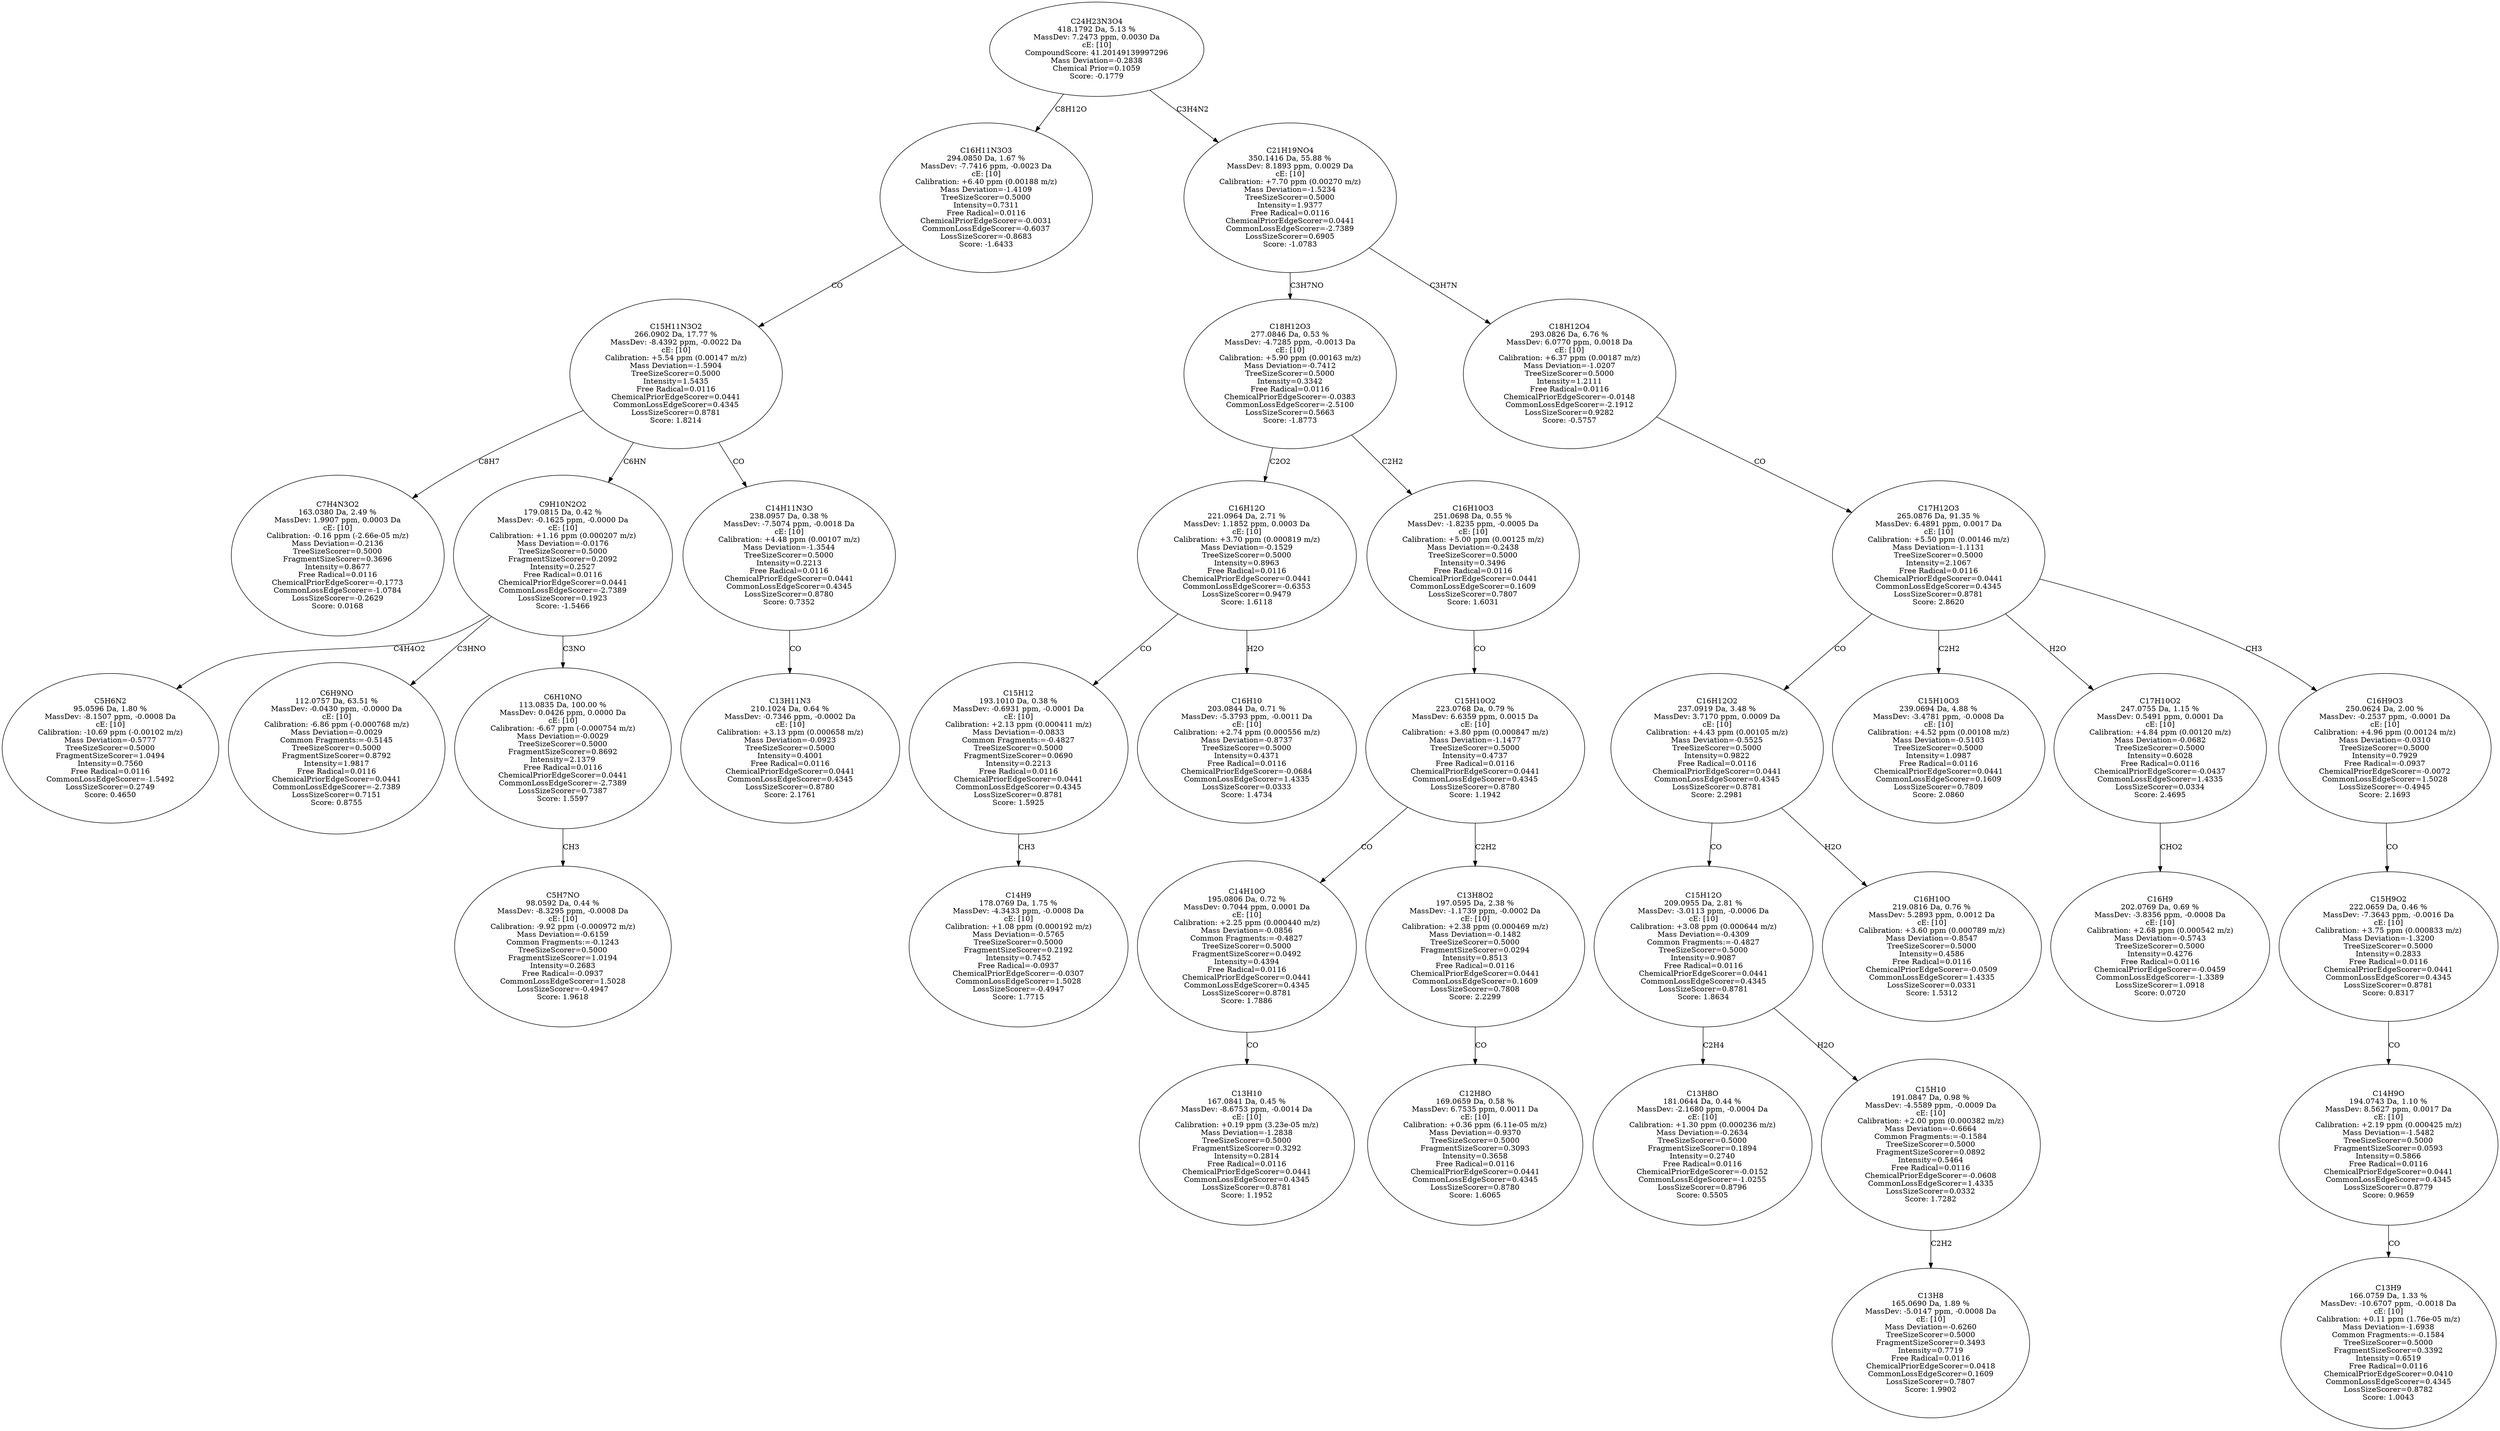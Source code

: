 strict digraph {
v1 [label="C7H4N3O2\n163.0380 Da, 2.49 %\nMassDev: 1.9907 ppm, 0.0003 Da\ncE: [10]\nCalibration: -0.16 ppm (-2.66e-05 m/z)\nMass Deviation=-0.2136\nTreeSizeScorer=0.5000\nFragmentSizeScorer=0.3696\nIntensity=0.8677\nFree Radical=0.0116\nChemicalPriorEdgeScorer=-0.1773\nCommonLossEdgeScorer=-1.0784\nLossSizeScorer=-0.2629\nScore: 0.0168"];
v2 [label="C5H6N2\n95.0596 Da, 1.80 %\nMassDev: -8.1507 ppm, -0.0008 Da\ncE: [10]\nCalibration: -10.69 ppm (-0.00102 m/z)\nMass Deviation=-0.5777\nTreeSizeScorer=0.5000\nFragmentSizeScorer=1.0494\nIntensity=0.7560\nFree Radical=0.0116\nCommonLossEdgeScorer=-1.5492\nLossSizeScorer=0.2749\nScore: 0.4650"];
v3 [label="C6H9NO\n112.0757 Da, 63.51 %\nMassDev: -0.0430 ppm, -0.0000 Da\ncE: [10]\nCalibration: -6.86 ppm (-0.000768 m/z)\nMass Deviation=-0.0029\nCommon Fragments:=-0.5145\nTreeSizeScorer=0.5000\nFragmentSizeScorer=0.8792\nIntensity=1.9817\nFree Radical=0.0116\nChemicalPriorEdgeScorer=0.0441\nCommonLossEdgeScorer=-2.7389\nLossSizeScorer=0.7151\nScore: 0.8755"];
v4 [label="C5H7NO\n98.0592 Da, 0.44 %\nMassDev: -8.3295 ppm, -0.0008 Da\ncE: [10]\nCalibration: -9.92 ppm (-0.000972 m/z)\nMass Deviation=-0.6159\nCommon Fragments:=-0.1243\nTreeSizeScorer=0.5000\nFragmentSizeScorer=1.0194\nIntensity=0.2683\nFree Radical=-0.0937\nCommonLossEdgeScorer=1.5028\nLossSizeScorer=-0.4947\nScore: 1.9618"];
v5 [label="C6H10NO\n113.0835 Da, 100.00 %\nMassDev: 0.0426 ppm, 0.0000 Da\ncE: [10]\nCalibration: -6.67 ppm (-0.000754 m/z)\nMass Deviation=-0.0029\nTreeSizeScorer=0.5000\nFragmentSizeScorer=0.8692\nIntensity=2.1379\nFree Radical=0.0116\nChemicalPriorEdgeScorer=0.0441\nCommonLossEdgeScorer=-2.7389\nLossSizeScorer=0.7387\nScore: 1.5597"];
v6 [label="C9H10N2O2\n179.0815 Da, 0.42 %\nMassDev: -0.1625 ppm, -0.0000 Da\ncE: [10]\nCalibration: +1.16 ppm (0.000207 m/z)\nMass Deviation=-0.0176\nTreeSizeScorer=0.5000\nFragmentSizeScorer=0.2092\nIntensity=0.2527\nFree Radical=0.0116\nChemicalPriorEdgeScorer=0.0441\nCommonLossEdgeScorer=-2.7389\nLossSizeScorer=0.1923\nScore: -1.5466"];
v7 [label="C13H11N3\n210.1024 Da, 0.64 %\nMassDev: -0.7346 ppm, -0.0002 Da\ncE: [10]\nCalibration: +3.13 ppm (0.000658 m/z)\nMass Deviation=-0.0923\nTreeSizeScorer=0.5000\nIntensity=0.4001\nFree Radical=0.0116\nChemicalPriorEdgeScorer=0.0441\nCommonLossEdgeScorer=0.4345\nLossSizeScorer=0.8780\nScore: 2.1761"];
v8 [label="C14H11N3O\n238.0957 Da, 0.38 %\nMassDev: -7.5074 ppm, -0.0018 Da\ncE: [10]\nCalibration: +4.48 ppm (0.00107 m/z)\nMass Deviation=-1.3544\nTreeSizeScorer=0.5000\nIntensity=0.2213\nFree Radical=0.0116\nChemicalPriorEdgeScorer=0.0441\nCommonLossEdgeScorer=0.4345\nLossSizeScorer=0.8780\nScore: 0.7352"];
v9 [label="C15H11N3O2\n266.0902 Da, 17.77 %\nMassDev: -8.4392 ppm, -0.0022 Da\ncE: [10]\nCalibration: +5.54 ppm (0.00147 m/z)\nMass Deviation=-1.5904\nTreeSizeScorer=0.5000\nIntensity=1.5435\nFree Radical=0.0116\nChemicalPriorEdgeScorer=0.0441\nCommonLossEdgeScorer=0.4345\nLossSizeScorer=0.8781\nScore: 1.8214"];
v10 [label="C16H11N3O3\n294.0850 Da, 1.67 %\nMassDev: -7.7416 ppm, -0.0023 Da\ncE: [10]\nCalibration: +6.40 ppm (0.00188 m/z)\nMass Deviation=-1.4109\nTreeSizeScorer=0.5000\nIntensity=0.7311\nFree Radical=0.0116\nChemicalPriorEdgeScorer=-0.0031\nCommonLossEdgeScorer=-0.6037\nLossSizeScorer=-0.8683\nScore: -1.6433"];
v11 [label="C14H9\n178.0769 Da, 1.75 %\nMassDev: -4.3433 ppm, -0.0008 Da\ncE: [10]\nCalibration: +1.08 ppm (0.000192 m/z)\nMass Deviation=-0.5765\nTreeSizeScorer=0.5000\nFragmentSizeScorer=0.2192\nIntensity=0.7452\nFree Radical=-0.0937\nChemicalPriorEdgeScorer=-0.0307\nCommonLossEdgeScorer=1.5028\nLossSizeScorer=-0.4947\nScore: 1.7715"];
v12 [label="C15H12\n193.1010 Da, 0.38 %\nMassDev: -0.6931 ppm, -0.0001 Da\ncE: [10]\nCalibration: +2.13 ppm (0.000411 m/z)\nMass Deviation=-0.0833\nCommon Fragments:=-0.4827\nTreeSizeScorer=0.5000\nFragmentSizeScorer=0.0690\nIntensity=0.2213\nFree Radical=0.0116\nChemicalPriorEdgeScorer=0.0441\nCommonLossEdgeScorer=0.4345\nLossSizeScorer=0.8781\nScore: 1.5925"];
v13 [label="C16H10\n203.0844 Da, 0.71 %\nMassDev: -5.3793 ppm, -0.0011 Da\ncE: [10]\nCalibration: +2.74 ppm (0.000556 m/z)\nMass Deviation=-0.8737\nTreeSizeScorer=0.5000\nIntensity=0.4371\nFree Radical=0.0116\nChemicalPriorEdgeScorer=-0.0684\nCommonLossEdgeScorer=1.4335\nLossSizeScorer=0.0333\nScore: 1.4734"];
v14 [label="C16H12O\n221.0964 Da, 2.71 %\nMassDev: 1.1852 ppm, 0.0003 Da\ncE: [10]\nCalibration: +3.70 ppm (0.000819 m/z)\nMass Deviation=-0.1529\nTreeSizeScorer=0.5000\nIntensity=0.8963\nFree Radical=0.0116\nChemicalPriorEdgeScorer=0.0441\nCommonLossEdgeScorer=-0.6353\nLossSizeScorer=0.9479\nScore: 1.6118"];
v15 [label="C13H10\n167.0841 Da, 0.45 %\nMassDev: -8.6753 ppm, -0.0014 Da\ncE: [10]\nCalibration: +0.19 ppm (3.23e-05 m/z)\nMass Deviation=-1.2838\nTreeSizeScorer=0.5000\nFragmentSizeScorer=0.3292\nIntensity=0.2814\nFree Radical=0.0116\nChemicalPriorEdgeScorer=0.0441\nCommonLossEdgeScorer=0.4345\nLossSizeScorer=0.8781\nScore: 1.1952"];
v16 [label="C14H10O\n195.0806 Da, 0.72 %\nMassDev: 0.7044 ppm, 0.0001 Da\ncE: [10]\nCalibration: +2.25 ppm (0.000440 m/z)\nMass Deviation=-0.0856\nCommon Fragments:=-0.4827\nTreeSizeScorer=0.5000\nFragmentSizeScorer=0.0492\nIntensity=0.4394\nFree Radical=0.0116\nChemicalPriorEdgeScorer=0.0441\nCommonLossEdgeScorer=0.4345\nLossSizeScorer=0.8781\nScore: 1.7886"];
v17 [label="C12H8O\n169.0659 Da, 0.58 %\nMassDev: 6.7535 ppm, 0.0011 Da\ncE: [10]\nCalibration: +0.36 ppm (6.11e-05 m/z)\nMass Deviation=-0.9370\nTreeSizeScorer=0.5000\nFragmentSizeScorer=0.3093\nIntensity=0.3658\nFree Radical=0.0116\nChemicalPriorEdgeScorer=0.0441\nCommonLossEdgeScorer=0.4345\nLossSizeScorer=0.8780\nScore: 1.6065"];
v18 [label="C13H8O2\n197.0595 Da, 2.38 %\nMassDev: -1.1739 ppm, -0.0002 Da\ncE: [10]\nCalibration: +2.38 ppm (0.000469 m/z)\nMass Deviation=-0.1482\nTreeSizeScorer=0.5000\nFragmentSizeScorer=0.0294\nIntensity=0.8513\nFree Radical=0.0116\nChemicalPriorEdgeScorer=0.0441\nCommonLossEdgeScorer=0.1609\nLossSizeScorer=0.7808\nScore: 2.2299"];
v19 [label="C15H10O2\n223.0768 Da, 0.79 %\nMassDev: 6.6359 ppm, 0.0015 Da\ncE: [10]\nCalibration: +3.80 ppm (0.000847 m/z)\nMass Deviation=-1.1477\nTreeSizeScorer=0.5000\nIntensity=0.4737\nFree Radical=0.0116\nChemicalPriorEdgeScorer=0.0441\nCommonLossEdgeScorer=0.4345\nLossSizeScorer=0.8780\nScore: 1.1942"];
v20 [label="C16H10O3\n251.0698 Da, 0.55 %\nMassDev: -1.8235 ppm, -0.0005 Da\ncE: [10]\nCalibration: +5.00 ppm (0.00125 m/z)\nMass Deviation=-0.2438\nTreeSizeScorer=0.5000\nIntensity=0.3496\nFree Radical=0.0116\nChemicalPriorEdgeScorer=0.0441\nCommonLossEdgeScorer=0.1609\nLossSizeScorer=0.7807\nScore: 1.6031"];
v21 [label="C18H12O3\n277.0846 Da, 0.53 %\nMassDev: -4.7285 ppm, -0.0013 Da\ncE: [10]\nCalibration: +5.90 ppm (0.00163 m/z)\nMass Deviation=-0.7412\nTreeSizeScorer=0.5000\nIntensity=0.3342\nFree Radical=0.0116\nChemicalPriorEdgeScorer=-0.0383\nCommonLossEdgeScorer=-2.5100\nLossSizeScorer=0.5663\nScore: -1.8773"];
v22 [label="C13H8O\n181.0644 Da, 0.44 %\nMassDev: -2.1680 ppm, -0.0004 Da\ncE: [10]\nCalibration: +1.30 ppm (0.000236 m/z)\nMass Deviation=-0.2634\nTreeSizeScorer=0.5000\nFragmentSizeScorer=0.1894\nIntensity=0.2740\nFree Radical=0.0116\nChemicalPriorEdgeScorer=-0.0152\nCommonLossEdgeScorer=-1.0255\nLossSizeScorer=0.8796\nScore: 0.5505"];
v23 [label="C13H8\n165.0690 Da, 1.89 %\nMassDev: -5.0147 ppm, -0.0008 Da\ncE: [10]\nMass Deviation=-0.6260\nTreeSizeScorer=0.5000\nFragmentSizeScorer=0.3493\nIntensity=0.7719\nFree Radical=0.0116\nChemicalPriorEdgeScorer=0.0418\nCommonLossEdgeScorer=0.1609\nLossSizeScorer=0.7807\nScore: 1.9902"];
v24 [label="C15H10\n191.0847 Da, 0.98 %\nMassDev: -4.5589 ppm, -0.0009 Da\ncE: [10]\nCalibration: +2.00 ppm (0.000382 m/z)\nMass Deviation=-0.6664\nCommon Fragments:=-0.1584\nTreeSizeScorer=0.5000\nFragmentSizeScorer=0.0892\nIntensity=0.5464\nFree Radical=0.0116\nChemicalPriorEdgeScorer=-0.0608\nCommonLossEdgeScorer=1.4335\nLossSizeScorer=0.0332\nScore: 1.7282"];
v25 [label="C15H12O\n209.0955 Da, 2.81 %\nMassDev: -3.0113 ppm, -0.0006 Da\ncE: [10]\nCalibration: +3.08 ppm (0.000644 m/z)\nMass Deviation=-0.4309\nCommon Fragments:=-0.4827\nTreeSizeScorer=0.5000\nIntensity=0.9087\nFree Radical=0.0116\nChemicalPriorEdgeScorer=0.0441\nCommonLossEdgeScorer=0.4345\nLossSizeScorer=0.8781\nScore: 1.8634"];
v26 [label="C16H10O\n219.0816 Da, 0.76 %\nMassDev: 5.2893 ppm, 0.0012 Da\ncE: [10]\nCalibration: +3.60 ppm (0.000789 m/z)\nMass Deviation=-0.8547\nTreeSizeScorer=0.5000\nIntensity=0.4586\nFree Radical=0.0116\nChemicalPriorEdgeScorer=-0.0509\nCommonLossEdgeScorer=1.4335\nLossSizeScorer=0.0331\nScore: 1.5312"];
v27 [label="C16H12O2\n237.0919 Da, 3.48 %\nMassDev: 3.7170 ppm, 0.0009 Da\ncE: [10]\nCalibration: +4.43 ppm (0.00105 m/z)\nMass Deviation=-0.5525\nTreeSizeScorer=0.5000\nIntensity=0.9822\nFree Radical=0.0116\nChemicalPriorEdgeScorer=0.0441\nCommonLossEdgeScorer=0.4345\nLossSizeScorer=0.8781\nScore: 2.2981"];
v28 [label="C15H10O3\n239.0694 Da, 4.88 %\nMassDev: -3.4781 ppm, -0.0008 Da\ncE: [10]\nCalibration: +4.52 ppm (0.00108 m/z)\nMass Deviation=-0.5103\nTreeSizeScorer=0.5000\nIntensity=1.0987\nFree Radical=0.0116\nChemicalPriorEdgeScorer=0.0441\nCommonLossEdgeScorer=0.1609\nLossSizeScorer=0.7809\nScore: 2.0860"];
v29 [label="C16H9\n202.0769 Da, 0.69 %\nMassDev: -3.8356 ppm, -0.0008 Da\ncE: [10]\nCalibration: +2.68 ppm (0.000542 m/z)\nMass Deviation=-0.5743\nTreeSizeScorer=0.5000\nIntensity=0.4276\nFree Radical=0.0116\nChemicalPriorEdgeScorer=-0.0459\nCommonLossEdgeScorer=-1.3389\nLossSizeScorer=1.0918\nScore: 0.0720"];
v30 [label="C17H10O2\n247.0755 Da, 1.15 %\nMassDev: 0.5491 ppm, 0.0001 Da\ncE: [10]\nCalibration: +4.84 ppm (0.00120 m/z)\nMass Deviation=-0.0682\nTreeSizeScorer=0.5000\nIntensity=0.6028\nFree Radical=0.0116\nChemicalPriorEdgeScorer=-0.0437\nCommonLossEdgeScorer=1.4335\nLossSizeScorer=0.0334\nScore: 2.4695"];
v31 [label="C13H9\n166.0759 Da, 1.33 %\nMassDev: -10.6707 ppm, -0.0018 Da\ncE: [10]\nCalibration: +0.11 ppm (1.76e-05 m/z)\nMass Deviation=-1.6938\nCommon Fragments:=-0.1584\nTreeSizeScorer=0.5000\nFragmentSizeScorer=0.3392\nIntensity=0.6519\nFree Radical=0.0116\nChemicalPriorEdgeScorer=0.0410\nCommonLossEdgeScorer=0.4345\nLossSizeScorer=0.8782\nScore: 1.0043"];
v32 [label="C14H9O\n194.0743 Da, 1.10 %\nMassDev: 8.5627 ppm, 0.0017 Da\ncE: [10]\nCalibration: +2.19 ppm (0.000425 m/z)\nMass Deviation=-1.5482\nTreeSizeScorer=0.5000\nFragmentSizeScorer=0.0593\nIntensity=0.5866\nFree Radical=0.0116\nChemicalPriorEdgeScorer=0.0441\nCommonLossEdgeScorer=0.4345\nLossSizeScorer=0.8779\nScore: 0.9659"];
v33 [label="C15H9O2\n222.0659 Da, 0.46 %\nMassDev: -7.3643 ppm, -0.0016 Da\ncE: [10]\nCalibration: +3.75 ppm (0.000833 m/z)\nMass Deviation=-1.3200\nTreeSizeScorer=0.5000\nIntensity=0.2833\nFree Radical=0.0116\nChemicalPriorEdgeScorer=0.0441\nCommonLossEdgeScorer=0.4345\nLossSizeScorer=0.8781\nScore: 0.8317"];
v34 [label="C16H9O3\n250.0624 Da, 2.00 %\nMassDev: -0.2537 ppm, -0.0001 Da\ncE: [10]\nCalibration: +4.96 ppm (0.00124 m/z)\nMass Deviation=-0.0310\nTreeSizeScorer=0.5000\nIntensity=0.7929\nFree Radical=-0.0937\nChemicalPriorEdgeScorer=-0.0072\nCommonLossEdgeScorer=1.5028\nLossSizeScorer=-0.4945\nScore: 2.1693"];
v35 [label="C17H12O3\n265.0876 Da, 91.35 %\nMassDev: 6.4891 ppm, 0.0017 Da\ncE: [10]\nCalibration: +5.50 ppm (0.00146 m/z)\nMass Deviation=-1.1131\nTreeSizeScorer=0.5000\nIntensity=2.1067\nFree Radical=0.0116\nChemicalPriorEdgeScorer=0.0441\nCommonLossEdgeScorer=0.4345\nLossSizeScorer=0.8781\nScore: 2.8620"];
v36 [label="C18H12O4\n293.0826 Da, 6.76 %\nMassDev: 6.0770 ppm, 0.0018 Da\ncE: [10]\nCalibration: +6.37 ppm (0.00187 m/z)\nMass Deviation=-1.0207\nTreeSizeScorer=0.5000\nIntensity=1.2111\nFree Radical=0.0116\nChemicalPriorEdgeScorer=-0.0148\nCommonLossEdgeScorer=-2.1912\nLossSizeScorer=0.9282\nScore: -0.5757"];
v37 [label="C21H19NO4\n350.1416 Da, 55.88 %\nMassDev: 8.1893 ppm, 0.0029 Da\ncE: [10]\nCalibration: +7.70 ppm (0.00270 m/z)\nMass Deviation=-1.5234\nTreeSizeScorer=0.5000\nIntensity=1.9377\nFree Radical=0.0116\nChemicalPriorEdgeScorer=0.0441\nCommonLossEdgeScorer=-2.7389\nLossSizeScorer=0.6905\nScore: -1.0783"];
v38 [label="C24H23N3O4\n418.1792 Da, 5.13 %\nMassDev: 7.2473 ppm, 0.0030 Da\ncE: [10]\nCompoundScore: 41.20149139997296\nMass Deviation=-0.2838\nChemical Prior=0.1059\nScore: -0.1779"];
v9 -> v1 [label="C8H7"];
v6 -> v2 [label="C4H4O2"];
v6 -> v3 [label="C3HNO"];
v5 -> v4 [label="CH3"];
v6 -> v5 [label="C3NO"];
v9 -> v6 [label="C6HN"];
v8 -> v7 [label="CO"];
v9 -> v8 [label="CO"];
v10 -> v9 [label="CO"];
v38 -> v10 [label="C8H12O"];
v12 -> v11 [label="CH3"];
v14 -> v12 [label="CO"];
v14 -> v13 [label="H2O"];
v21 -> v14 [label="C2O2"];
v16 -> v15 [label="CO"];
v19 -> v16 [label="CO"];
v18 -> v17 [label="CO"];
v19 -> v18 [label="C2H2"];
v20 -> v19 [label="CO"];
v21 -> v20 [label="C2H2"];
v37 -> v21 [label="C3H7NO"];
v25 -> v22 [label="C2H4"];
v24 -> v23 [label="C2H2"];
v25 -> v24 [label="H2O"];
v27 -> v25 [label="CO"];
v27 -> v26 [label="H2O"];
v35 -> v27 [label="CO"];
v35 -> v28 [label="C2H2"];
v30 -> v29 [label="CHO2"];
v35 -> v30 [label="H2O"];
v32 -> v31 [label="CO"];
v33 -> v32 [label="CO"];
v34 -> v33 [label="CO"];
v35 -> v34 [label="CH3"];
v36 -> v35 [label="CO"];
v37 -> v36 [label="C3H7N"];
v38 -> v37 [label="C3H4N2"];
}